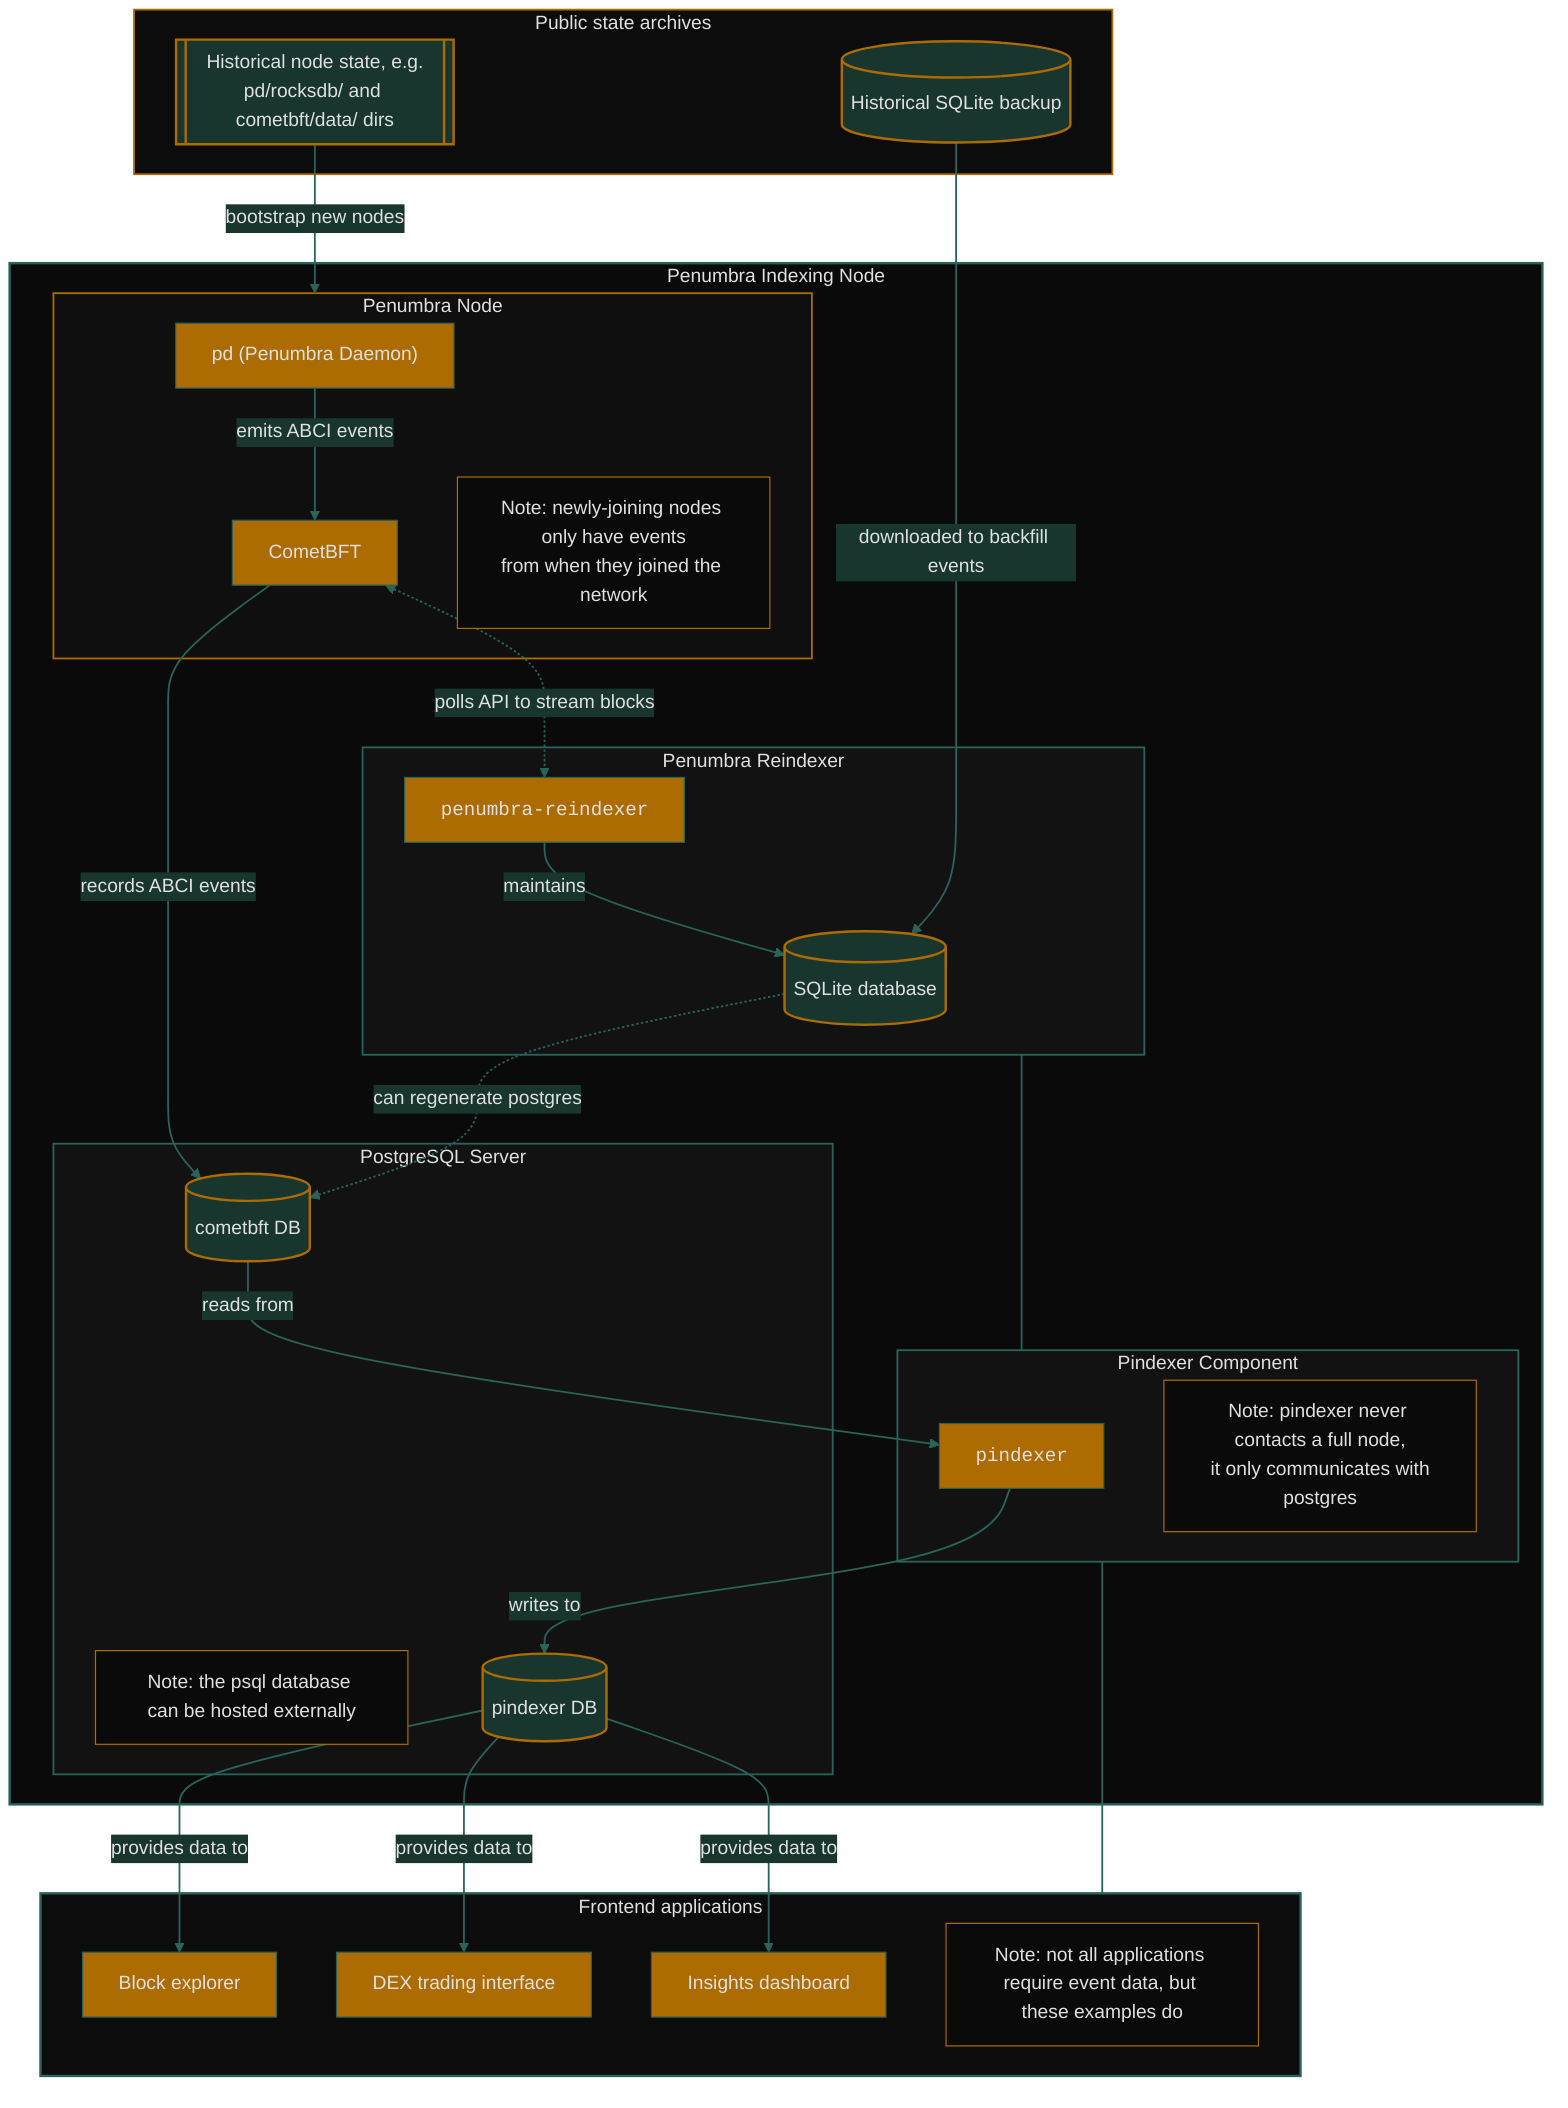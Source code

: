 %%{
  init: {
    'theme': 'base',
    'themeVariables': {
      'primaryColor': '#ad6c02',
      'primaryTextColor': '#0a0a0a',
      'primaryBorderColor': '#2a6359',
      'lineColor': '#2a6359',
      'secondaryColor': '#18352e',
      'tertiaryColor': '#0c0c0c'
    },
    'themeCSS': '* { color: #e0e0e0 !important; } div.mermaid { background: #0a0a0a !important; } .node rect, .node circle, .node ellipse, .node polygon, .node path { fill: #0a0a0a; stroke: #2a6359; } .label { color: #e0e0e0; } .label text { fill: #e0e0e0 !important; } .cluster rect { fill: #0a0a0a !important; stroke: #2a6359 !important; } .edgeLabel { background-color: #0a0a0a !important; color: #e0e0e0 !important; }'
  }
}%%

graph TD
    subgraph PenumbraIndexingNode["Penumbra Indexing Node"]
        style PenumbraIndexingNode fill:#0a0a0a,stroke:#2a6359,stroke-width:2px,color:#e0e0e0

        subgraph PenumbraNode["Penumbra Node"]
            style PenumbraNode fill:#0f0f0f,stroke:#ad6c02,stroke-width:1.5px,color:#e0e0e0

            pd["pd (Penumbra Daemon)"]
            style pd fill:#ad6c02,stroke:#2a6359,stroke-width:1px,color:#0a0a0a

            cometbft["CometBFT"]
            style cometbft fill:#ad6c02,stroke:#2a6359,stroke-width:1px,color:#0a0a0a

            pd --> |"emits ABCI events"| cometbft

            note_pd["Note: newly-joining nodes only have events<br/>from when they joined the network"]
            style note_pd fill:#0a0a0a,stroke:#ad6c02,stroke-width:1px,color:#ad6c02
        end

        subgraph PostgreSQL["PostgreSQL Server"]
            style PostgreSQL fill:#121212,stroke:#2a6359,stroke-width:1.5px,color:#e0e0e0

            pgCometBFT[(cometbft DB)]
            style pgCometBFT fill:#18352e,stroke:#ad6c02,stroke-width:2px,color:#e0e0e0
            note_psql["Note: the psql database can be hosted externally"]
            style note_psql fill:#0a0a0a,stroke:#ad6c02,stroke-width:1px,color:#ad6c02

            pgPindexer[(pindexer DB)]
            style pgPindexer fill:#18352e,stroke:#ad6c02,stroke-width:2px,color:#e0e0e0
        end

        subgraph PindexerComponent["Pindexer Component"]
            style PindexerComponent fill:#121212,stroke:#2a6359,stroke-width:1.5px,color:#e0e0e0
            pindexer["<code>pindexer</code>"]
            style pindexer fill:#ad6c02,stroke:#2a6359,stroke-width:1px,color:#0a0a0a
            note_pindexer["Note: pindexer never contacts a full node,<br/> it only communicates with postgres"]
            style note_pindexer fill:#0a0a0a,stroke:#ad6c02,stroke-width:1px,color:#ad6c02
        end

        subgraph PenumbraReindexer["Penumbra Reindexer"]
            style PenumbraReindexer fill:#121212,stroke:#2a6359,stroke-width:1.5px,color:#e0e0e0

            sqlite[(SQLite database)]
            style sqlite fill:#18352e,stroke:#ad6c02,stroke-width:2px,color:#e0e0e0

            reindexer["<code>penumbra-reindexer</code>"]
            style reindexer fill:#ad6c02,stroke:#2a6359,stroke-width:1px,color:#0a0a0a

            reindexer --> |"maintains"| sqlite
        end

    end

    subgraph PublicStateArchives["Public state archives"]
        style PublicStateArchives fill:#0c0c0c,stroke:#ad6c02,stroke-width:1.5px,color:#e0e0e0

        nodeState[[Historical node state, e.g.<br/>pd/rocksdb/ and cometbft/data/ dirs]]
        %%nodeState[(Historical node state)]
        style nodeState fill:#18352e,stroke:#ad6c02,stroke-width:2px,color:#e0e0e0

        historical[(Historical SQLite backup)]
        style historical fill:#18352e,stroke:#ad6c02,stroke-width:2px,color:#e0e0e0
    end

    subgraph FrontendApplications["Frontend applications"]
        style FrontendApplications fill:#0c0c0c,stroke:#2a6359,stroke-width:2px,color:#e0e0e0

        note_frontend["Note: not all applications require event data, but these examples do"]
        %% note_frontend["Note: not all applications require event data,<br/> but these examples do"]
        style note_frontend fill:#0a0a0a,stroke:#ad6c02,stroke-width:1px,color:#ad6c02

        blockExplorer["Block explorer"]
        style blockExplorer fill:#ad6c02,stroke:#2a6359,stroke-width:1px,color:#0a0a0a

        dexInterface["DEX trading interface"]
        style dexInterface fill:#ad6c02,stroke:#2a6359,stroke-width:1px,color:#0a0a0a

        insightsDashboard["Insights dashboard"]
        style insightsDashboard fill:#ad6c02,stroke:#2a6359,stroke-width:1px,color:#0a0a0a
    end


    %% Connections
    cometbft --> |"records ABCI events"| pgCometBFT
    cometbft <-.-> |"polls API to stream blocks"| reindexer
    sqlite -.-> |"can regenerate postgres"| pgCometBFT
    historical --> |"downloaded to backfill events"| sqlite
    nodeState --> |"bootstrap new nodes"| PenumbraNode

    %% The `~~~` denotes an "invisible connection", which helps to provide layout hints.
    %% Without this link, the pindexer content gets shoved downward in the graph,
    %% hurting readability.
    PenumbraReindexer ~~~ PindexerComponent
    %% PenumbraNode ~~~ PindexerComponent
    PindexerComponent ~~~ FrontendApplications

    %% pindexer --> |"reads from"| pgCometBFT
    pgCometBFT --> |"reads from"| pindexer
    pindexer --> |"writes to"| pgPindexer

    pgPindexer --> |"provides data to"| blockExplorer
    pgPindexer --> |"provides data to"| dexInterface
    pgPindexer --> |"provides data to"| insightsDashboard

    %% Styling all links
    linkStyle default stroke:#2a6359,stroke-width:1.5px,color:#e0e0e0